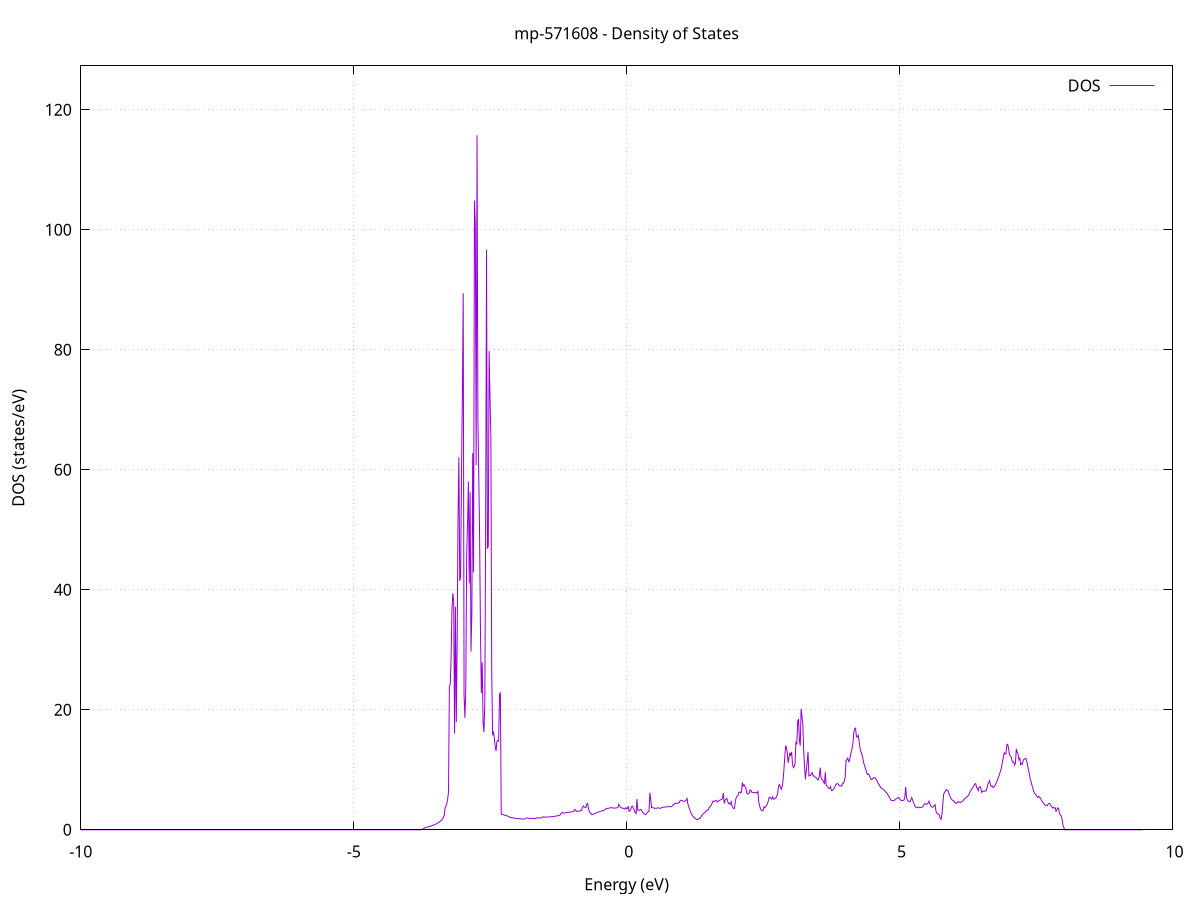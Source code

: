 set title 'mp-571608 - Density of States'
set xlabel 'Energy (eV)'
set ylabel 'DOS (states/eV)'
set grid
set xrange [-10:10]
set yrange [0:127.326]
set xzeroaxis lt -1
set terminal png size 800,600
set output 'mp-571608_dos_gnuplot.png'
plot '-' using 1:2 with lines title 'DOS'
-22.214900 0.000000
-22.199100 0.000000
-22.183300 0.000000
-22.167400 0.000000
-22.151600 0.000000
-22.135800 0.000000
-22.119900 0.000000
-22.104100 0.000000
-22.088300 0.000000
-22.072400 0.000000
-22.056600 0.000000
-22.040800 0.000000
-22.024900 0.000000
-22.009100 0.000000
-21.993300 0.000000
-21.977400 0.000000
-21.961600 0.000000
-21.945800 0.000000
-21.929900 0.000000
-21.914100 0.000000
-21.898300 0.000000
-21.882400 0.000000
-21.866600 0.000000
-21.850800 0.000000
-21.834900 0.000000
-21.819100 0.000000
-21.803300 0.000000
-21.787400 0.000000
-21.771600 0.000000
-21.755800 0.000000
-21.739900 0.000000
-21.724100 0.000000
-21.708300 0.000000
-21.692500 0.000000
-21.676600 0.000000
-21.660800 0.000000
-21.645000 0.000000
-21.629100 0.000000
-21.613300 0.000000
-21.597500 0.000000
-21.581600 0.000000
-21.565800 0.000000
-21.550000 0.000000
-21.534100 0.000000
-21.518300 0.000000
-21.502500 0.000000
-21.486600 0.000000
-21.470800 0.000000
-21.455000 0.000000
-21.439100 0.000000
-21.423300 0.000000
-21.407500 0.000000
-21.391600 0.000000
-21.375800 0.000000
-21.360000 0.000000
-21.344100 0.000000
-21.328300 0.000000
-21.312500 0.000000
-21.296600 0.000000
-21.280800 0.000000
-21.265000 0.000000
-21.249100 0.000000
-21.233300 0.000000
-21.217500 0.000000
-21.201600 0.000000
-21.185800 0.000000
-21.170000 0.000000
-21.154100 0.000000
-21.138300 0.000000
-21.122500 0.000000
-21.106600 0.000000
-21.090800 0.000000
-21.075000 0.000000
-21.059100 0.000000
-21.043300 0.000000
-21.027500 0.000000
-21.011600 0.000000
-20.995800 0.000000
-20.980000 0.000000
-20.964200 0.000000
-20.948300 0.000000
-20.932500 0.000000
-20.916700 0.000000
-20.900800 0.000000
-20.885000 0.000000
-20.869200 0.000000
-20.853300 0.000000
-20.837500 0.000000
-20.821700 0.000000
-20.805800 0.000000
-20.790000 0.000000
-20.774200 2.959400
-20.758300 18.249800
-20.742500 40.946600
-20.726700 87.069900
-20.710800 134.160500
-20.695000 138.542100
-20.679200 71.771100
-20.663300 126.833500
-20.647500 50.497900
-20.631700 0.000000
-20.615800 0.000000
-20.600000 0.000000
-20.584200 0.000000
-20.568300 0.000000
-20.552500 21.313900
-20.536700 157.199100
-20.520800 171.590800
-20.505000 211.847900
-20.489200 105.830600
-20.473300 139.918200
-20.457500 309.222400
-20.441700 139.239200
-20.425800 0.000000
-20.410000 0.000000
-20.394200 0.000000
-20.378300 0.000000
-20.362500 0.000000
-20.346700 0.000000
-20.330800 0.000000
-20.315000 0.000000
-20.299200 0.000000
-20.283400 0.000000
-20.267500 0.000000
-20.251700 0.000000
-20.235900 0.000000
-20.220000 0.000000
-20.204200 0.000000
-20.188400 0.000000
-20.172500 0.000000
-20.156700 0.000000
-20.140900 0.000000
-20.125000 0.000000
-20.109200 0.000000
-20.093400 0.000000
-20.077500 0.000000
-20.061700 0.000000
-20.045900 0.000000
-20.030000 0.000000
-20.014200 0.000000
-19.998400 0.000000
-19.982500 0.000000
-19.966700 0.000000
-19.950900 0.000000
-19.935000 0.000000
-19.919200 0.000000
-19.903400 0.000000
-19.887500 0.000000
-19.871700 0.000000
-19.855900 0.000000
-19.840000 0.000000
-19.824200 0.000000
-19.808400 0.000000
-19.792500 0.000000
-19.776700 0.000000
-19.760900 0.000000
-19.745000 0.000000
-19.729200 0.000000
-19.713400 0.000000
-19.697500 0.000000
-19.681700 0.000000
-19.665900 0.000000
-19.650000 0.000000
-19.634200 0.000000
-19.618400 0.000000
-19.602500 0.000000
-19.586700 0.000000
-19.570900 0.000000
-19.555100 0.000000
-19.539200 0.000000
-19.523400 0.000000
-19.507600 0.000000
-19.491700 0.000000
-19.475900 0.000000
-19.460100 0.000000
-19.444200 0.000000
-19.428400 0.000000
-19.412600 0.000000
-19.396700 0.000000
-19.380900 0.000000
-19.365100 0.000000
-19.349200 0.000000
-19.333400 0.000000
-19.317600 0.000000
-19.301700 0.000000
-19.285900 0.000000
-19.270100 0.000000
-19.254200 0.000000
-19.238400 0.000000
-19.222600 0.000000
-19.206700 0.000000
-19.190900 0.000000
-19.175100 0.000000
-19.159200 0.000000
-19.143400 0.000000
-19.127600 0.000000
-19.111700 0.000000
-19.095900 0.000000
-19.080100 0.000000
-19.064200 0.000000
-19.048400 0.000000
-19.032600 0.000000
-19.016700 0.000000
-19.000900 0.000000
-18.985100 0.000000
-18.969200 0.000000
-18.953400 0.000000
-18.937600 0.000000
-18.921700 0.000000
-18.905900 0.000000
-18.890100 0.000000
-18.874200 0.000000
-18.858400 0.000000
-18.842600 0.000000
-18.826800 0.000000
-18.810900 0.000000
-18.795100 0.000000
-18.779300 0.000000
-18.763400 0.000000
-18.747600 0.000000
-18.731800 0.000000
-18.715900 0.000000
-18.700100 0.000000
-18.684300 0.000000
-18.668400 0.000000
-18.652600 0.000000
-18.636800 0.000000
-18.620900 0.000000
-18.605100 0.000000
-18.589300 0.000000
-18.573400 0.000000
-18.557600 0.000000
-18.541800 0.000000
-18.525900 0.000000
-18.510100 0.000000
-18.494300 0.000000
-18.478400 0.000000
-18.462600 0.000000
-18.446800 0.000000
-18.430900 0.000000
-18.415100 0.000000
-18.399300 0.000000
-18.383400 0.000000
-18.367600 0.000000
-18.351800 0.000000
-18.335900 0.000000
-18.320100 0.000000
-18.304300 0.000000
-18.288400 0.000000
-18.272600 0.000000
-18.256800 0.000000
-18.240900 0.000000
-18.225100 0.000000
-18.209300 0.000000
-18.193400 0.000000
-18.177600 0.000000
-18.161800 0.000000
-18.145900 0.000000
-18.130100 0.000000
-18.114300 0.000000
-18.098500 0.000000
-18.082600 0.000000
-18.066800 0.000000
-18.051000 0.000000
-18.035100 0.000000
-18.019300 0.000000
-18.003500 0.000000
-17.987600 0.000000
-17.971800 0.000000
-17.956000 0.000000
-17.940100 0.000000
-17.924300 0.000000
-17.908500 0.000000
-17.892600 0.000000
-17.876800 0.000000
-17.861000 0.000000
-17.845100 0.000000
-17.829300 0.000000
-17.813500 0.000000
-17.797600 0.000000
-17.781800 0.000000
-17.766000 0.000000
-17.750100 0.000000
-17.734300 0.000000
-17.718500 0.000000
-17.702600 0.000000
-17.686800 0.000000
-17.671000 0.000000
-17.655100 0.000000
-17.639300 0.000000
-17.623500 0.000000
-17.607600 0.000000
-17.591800 0.000000
-17.576000 0.000000
-17.560100 0.000000
-17.544300 0.000000
-17.528500 0.000000
-17.512600 0.000000
-17.496800 0.000000
-17.481000 0.000000
-17.465100 0.000000
-17.449300 0.000000
-17.433500 0.000000
-17.417600 0.000000
-17.401800 0.000000
-17.386000 0.000000
-17.370200 0.000000
-17.354300 0.000000
-17.338500 0.000000
-17.322700 0.000000
-17.306800 0.000000
-17.291000 0.000000
-17.275200 0.000000
-17.259300 0.000000
-17.243500 0.000000
-17.227700 0.000000
-17.211800 0.000000
-17.196000 0.000000
-17.180200 0.000000
-17.164300 0.000000
-17.148500 0.000000
-17.132700 0.000000
-17.116800 0.000000
-17.101000 0.000000
-17.085200 0.000000
-17.069300 0.000000
-17.053500 0.000000
-17.037700 0.000000
-17.021800 0.000000
-17.006000 0.000000
-16.990200 0.000000
-16.974300 0.000000
-16.958500 0.000000
-16.942700 0.000000
-16.926800 0.000000
-16.911000 0.000000
-16.895200 0.000000
-16.879300 0.000000
-16.863500 0.000000
-16.847700 0.000000
-16.831800 0.000000
-16.816000 0.000000
-16.800200 0.000000
-16.784300 0.000000
-16.768500 0.000000
-16.752700 0.000000
-16.736800 0.000000
-16.721000 0.000000
-16.705200 0.000000
-16.689300 0.000000
-16.673500 0.000000
-16.657700 0.000000
-16.641900 0.000000
-16.626000 0.000000
-16.610200 0.000000
-16.594400 0.000000
-16.578500 0.000000
-16.562700 0.000000
-16.546900 0.000000
-16.531000 0.000000
-16.515200 0.000000
-16.499400 0.000000
-16.483500 0.000000
-16.467700 0.000000
-16.451900 0.000000
-16.436000 0.000000
-16.420200 0.000000
-16.404400 0.000000
-16.388500 0.000000
-16.372700 0.000000
-16.356900 0.000000
-16.341000 0.000000
-16.325200 0.000000
-16.309400 0.000000
-16.293500 0.000000
-16.277700 0.000000
-16.261900 0.000000
-16.246000 0.000000
-16.230200 0.000000
-16.214400 0.000000
-16.198500 0.000000
-16.182700 0.000000
-16.166900 0.000000
-16.151000 0.000000
-16.135200 0.000000
-16.119400 0.000000
-16.103500 0.000000
-16.087700 0.000000
-16.071900 0.000000
-16.056000 0.000000
-16.040200 0.000000
-16.024400 0.000000
-16.008500 0.000000
-15.992700 0.000000
-15.976900 0.000000
-15.961000 0.000000
-15.945200 0.000000
-15.929400 0.000000
-15.913600 0.000000
-15.897700 0.000000
-15.881900 0.000000
-15.866100 0.000000
-15.850200 0.000000
-15.834400 0.000000
-15.818600 0.000000
-15.802700 0.000000
-15.786900 0.000000
-15.771100 0.000000
-15.755200 0.000000
-15.739400 0.000000
-15.723600 0.000000
-15.707700 0.000000
-15.691900 0.000000
-15.676100 0.000000
-15.660200 0.000000
-15.644400 0.000000
-15.628600 0.000000
-15.612700 0.000000
-15.596900 0.000000
-15.581100 0.000000
-15.565200 0.000000
-15.549400 0.000000
-15.533600 0.000000
-15.517700 0.000000
-15.501900 0.000000
-15.486100 0.000000
-15.470200 0.000000
-15.454400 0.000000
-15.438600 0.000000
-15.422700 0.000000
-15.406900 0.000000
-15.391100 0.000000
-15.375200 0.000000
-15.359400 0.000000
-15.343600 0.000000
-15.327700 0.000000
-15.311900 0.000000
-15.296100 0.000000
-15.280200 0.000000
-15.264400 0.000000
-15.248600 0.000000
-15.232700 0.000000
-15.216900 0.000000
-15.201100 0.000000
-15.185300 0.000000
-15.169400 0.000000
-15.153600 0.000000
-15.137800 0.000000
-15.121900 0.000000
-15.106100 0.000000
-15.090300 0.000000
-15.074400 0.000000
-15.058600 0.000000
-15.042800 0.000000
-15.026900 0.000000
-15.011100 0.000000
-14.995300 0.000000
-14.979400 0.000000
-14.963600 0.000000
-14.947800 0.000000
-14.931900 0.000000
-14.916100 0.000000
-14.900300 0.000000
-14.884400 0.000000
-14.868600 0.000000
-14.852800 0.000000
-14.836900 0.000000
-14.821100 0.000000
-14.805300 0.000000
-14.789400 0.000000
-14.773600 0.000000
-14.757800 0.000000
-14.741900 0.000000
-14.726100 0.000000
-14.710300 0.000000
-14.694400 0.000000
-14.678600 0.000000
-14.662800 0.000000
-14.646900 0.000000
-14.631100 0.000000
-14.615300 0.000000
-14.599400 0.000000
-14.583600 0.000000
-14.567800 0.000000
-14.551900 0.000000
-14.536100 0.000000
-14.520300 0.000000
-14.504500 0.000000
-14.488600 0.000000
-14.472800 0.000000
-14.457000 0.000000
-14.441100 0.000000
-14.425300 0.000000
-14.409500 0.000000
-14.393600 0.000000
-14.377800 0.000000
-14.362000 0.000000
-14.346100 0.000000
-14.330300 0.000000
-14.314500 0.000000
-14.298600 0.000000
-14.282800 0.000000
-14.267000 0.000000
-14.251100 0.000000
-14.235300 0.000000
-14.219500 0.000000
-14.203600 0.000000
-14.187800 0.000000
-14.172000 0.000000
-14.156100 0.000000
-14.140300 0.000000
-14.124500 0.000000
-14.108600 0.000000
-14.092800 0.000000
-14.077000 0.000000
-14.061100 0.000000
-14.045300 0.000000
-14.029500 0.000000
-14.013600 0.000000
-13.997800 0.000000
-13.982000 0.000000
-13.966100 0.000000
-13.950300 0.000000
-13.934500 0.000000
-13.918600 0.000000
-13.902800 0.000000
-13.887000 0.000000
-13.871100 0.000000
-13.855300 0.000000
-13.839500 0.000000
-13.823600 0.000000
-13.807800 0.000000
-13.792000 0.000000
-13.776200 0.000000
-13.760300 0.000000
-13.744500 0.000000
-13.728700 0.000000
-13.712800 0.000000
-13.697000 0.000000
-13.681200 0.000000
-13.665300 0.000000
-13.649500 0.000000
-13.633700 0.000000
-13.617800 0.000000
-13.602000 0.000000
-13.586200 0.000000
-13.570300 0.000000
-13.554500 0.000000
-13.538700 0.000000
-13.522800 0.000000
-13.507000 0.000000
-13.491200 0.000000
-13.475300 0.000000
-13.459500 0.000000
-13.443700 0.000000
-13.427800 0.000000
-13.412000 0.000000
-13.396200 0.000000
-13.380300 0.000000
-13.364500 0.000000
-13.348700 0.000000
-13.332800 0.000000
-13.317000 0.000000
-13.301200 0.000000
-13.285300 0.000000
-13.269500 0.000000
-13.253700 0.000000
-13.237800 0.000000
-13.222000 0.000000
-13.206200 0.000000
-13.190300 0.000000
-13.174500 0.000000
-13.158700 0.000000
-13.142800 0.000000
-13.127000 0.000000
-13.111200 0.000000
-13.095300 0.000000
-13.079500 0.000000
-13.063700 0.000000
-13.047900 0.000000
-13.032000 0.000000
-13.016200 0.000000
-13.000400 0.000000
-12.984500 0.000000
-12.968700 0.000000
-12.952900 0.000000
-12.937000 0.000000
-12.921200 0.000000
-12.905400 0.000000
-12.889500 0.000000
-12.873700 0.000000
-12.857900 0.000000
-12.842000 0.000000
-12.826200 0.000000
-12.810400 0.000000
-12.794500 0.000000
-12.778700 0.000000
-12.762900 0.000000
-12.747000 0.000000
-12.731200 0.000000
-12.715400 0.000000
-12.699500 0.000000
-12.683700 0.000000
-12.667900 0.000000
-12.652000 0.000000
-12.636200 0.000000
-12.620400 0.000000
-12.604500 0.000000
-12.588700 0.000000
-12.572900 0.000000
-12.557000 0.000000
-12.541200 0.000000
-12.525400 0.000000
-12.509500 0.000000
-12.493700 0.000000
-12.477900 0.000000
-12.462000 0.000000
-12.446200 0.000000
-12.430400 0.000000
-12.414500 0.000000
-12.398700 0.000000
-12.382900 0.000000
-12.367000 0.000000
-12.351200 0.000000
-12.335400 0.000000
-12.319600 0.000000
-12.303700 0.000000
-12.287900 0.000000
-12.272100 0.000000
-12.256200 0.000000
-12.240400 0.000000
-12.224600 0.000000
-12.208700 0.000000
-12.192900 0.000000
-12.177100 0.000000
-12.161200 0.000000
-12.145400 0.000000
-12.129600 0.000000
-12.113700 0.000000
-12.097900 0.000000
-12.082100 0.000000
-12.066200 0.000000
-12.050400 0.000000
-12.034600 0.000000
-12.018700 0.000000
-12.002900 0.000000
-11.987100 0.000000
-11.971200 0.000000
-11.955400 0.000000
-11.939600 0.000000
-11.923700 0.000000
-11.907900 0.000000
-11.892100 0.000000
-11.876200 0.000000
-11.860400 0.000000
-11.844600 0.000000
-11.828700 0.000000
-11.812900 0.000000
-11.797100 0.000000
-11.781200 0.000000
-11.765400 0.000000
-11.749600 0.000000
-11.733700 0.000000
-11.717900 0.000000
-11.702100 0.000000
-11.686200 0.000000
-11.670400 0.000000
-11.654600 0.000000
-11.638700 0.000000
-11.622900 0.000000
-11.607100 0.000000
-11.591300 0.000000
-11.575400 0.000000
-11.559600 0.000000
-11.543800 0.000000
-11.527900 0.000000
-11.512100 0.000000
-11.496300 0.000000
-11.480400 0.000000
-11.464600 0.000000
-11.448800 0.000000
-11.432900 0.000000
-11.417100 0.000000
-11.401300 0.000000
-11.385400 0.000000
-11.369600 0.000000
-11.353800 0.000000
-11.337900 0.000000
-11.322100 0.000000
-11.306300 0.000000
-11.290400 0.000000
-11.274600 0.000000
-11.258800 0.000000
-11.242900 0.000000
-11.227100 0.000000
-11.211300 0.000000
-11.195400 0.000000
-11.179600 0.000000
-11.163800 0.000000
-11.147900 0.000000
-11.132100 0.000000
-11.116300 0.000000
-11.100400 0.000000
-11.084600 0.000000
-11.068800 0.000000
-11.052900 0.000000
-11.037100 0.000000
-11.021300 0.000000
-11.005400 0.000000
-10.989600 0.000000
-10.973800 0.000000
-10.957900 0.000000
-10.942100 0.000000
-10.926300 0.000000
-10.910400 0.000000
-10.894600 0.000000
-10.878800 0.000000
-10.863000 0.000000
-10.847100 0.000000
-10.831300 0.000000
-10.815500 0.000000
-10.799600 0.000000
-10.783800 0.000000
-10.768000 0.000000
-10.752100 0.000000
-10.736300 0.000000
-10.720500 0.000000
-10.704600 0.000000
-10.688800 0.000000
-10.673000 0.000000
-10.657100 0.000000
-10.641300 0.000000
-10.625500 0.000000
-10.609600 0.000000
-10.593800 0.000000
-10.578000 0.000000
-10.562100 0.000000
-10.546300 0.000000
-10.530500 0.000000
-10.514600 0.000000
-10.498800 0.000000
-10.483000 0.000000
-10.467100 0.000000
-10.451300 0.000000
-10.435500 0.000000
-10.419600 0.000000
-10.403800 0.000000
-10.388000 0.000000
-10.372100 0.000000
-10.356300 0.000000
-10.340500 0.000000
-10.324600 0.000000
-10.308800 0.000000
-10.293000 0.000000
-10.277100 0.000000
-10.261300 0.000000
-10.245500 0.000000
-10.229600 0.000000
-10.213800 0.000000
-10.198000 0.000000
-10.182100 0.000000
-10.166300 0.000000
-10.150500 0.000000
-10.134700 0.000000
-10.118800 0.000000
-10.103000 0.000000
-10.087200 0.000000
-10.071300 0.000000
-10.055500 0.000000
-10.039700 0.000000
-10.023800 0.000000
-10.008000 0.000000
-9.992200 0.000000
-9.976300 0.000000
-9.960500 0.000000
-9.944700 0.000000
-9.928800 0.000000
-9.913000 0.000000
-9.897200 0.000000
-9.881300 0.000000
-9.865500 0.000000
-9.849700 0.000000
-9.833800 0.000000
-9.818000 0.000000
-9.802200 0.000000
-9.786300 0.000000
-9.770500 0.000000
-9.754700 0.000000
-9.738800 0.000000
-9.723000 0.000000
-9.707200 0.000000
-9.691300 0.000000
-9.675500 0.000000
-9.659700 0.000000
-9.643800 0.000000
-9.628000 0.000000
-9.612200 0.000000
-9.596300 0.000000
-9.580500 0.000000
-9.564700 0.000000
-9.548800 0.000000
-9.533000 0.000000
-9.517200 0.000000
-9.501300 0.000000
-9.485500 0.000000
-9.469700 0.000000
-9.453800 0.000000
-9.438000 0.000000
-9.422200 0.000000
-9.406400 0.000000
-9.390500 0.000000
-9.374700 0.000000
-9.358900 0.000000
-9.343000 0.000000
-9.327200 0.000000
-9.311400 0.000000
-9.295500 0.000000
-9.279700 0.000000
-9.263900 0.000000
-9.248000 0.000000
-9.232200 0.000000
-9.216400 0.000000
-9.200500 0.000000
-9.184700 0.000000
-9.168900 0.000000
-9.153000 0.000000
-9.137200 0.000000
-9.121400 0.000000
-9.105500 0.000000
-9.089700 0.000000
-9.073900 0.000000
-9.058000 0.000000
-9.042200 0.000000
-9.026400 0.000000
-9.010500 0.000000
-8.994700 0.000000
-8.978900 0.000000
-8.963000 0.000000
-8.947200 0.000000
-8.931400 0.000000
-8.915500 0.000000
-8.899700 0.000000
-8.883900 0.000000
-8.868000 0.000000
-8.852200 0.000000
-8.836400 0.000000
-8.820500 0.000000
-8.804700 0.000000
-8.788900 0.000000
-8.773000 0.000000
-8.757200 0.000000
-8.741400 0.000000
-8.725600 0.000000
-8.709700 0.000000
-8.693900 0.000000
-8.678100 0.000000
-8.662200 0.000000
-8.646400 0.000000
-8.630600 0.000000
-8.614700 0.000000
-8.598900 0.000000
-8.583100 0.000000
-8.567200 0.000000
-8.551400 0.000000
-8.535600 0.000000
-8.519700 0.000000
-8.503900 0.000000
-8.488100 0.000000
-8.472200 0.000000
-8.456400 0.000000
-8.440600 0.000000
-8.424700 0.000000
-8.408900 0.000000
-8.393100 0.000000
-8.377200 0.000000
-8.361400 0.000000
-8.345600 0.000000
-8.329700 0.000000
-8.313900 0.000000
-8.298100 0.000000
-8.282200 0.000000
-8.266400 0.000000
-8.250600 0.000000
-8.234700 0.000000
-8.218900 0.000000
-8.203100 0.000000
-8.187200 0.000000
-8.171400 0.000000
-8.155600 0.000000
-8.139700 0.000000
-8.123900 0.000000
-8.108100 0.000000
-8.092200 0.000000
-8.076400 0.000000
-8.060600 0.000000
-8.044700 0.000000
-8.028900 0.000000
-8.013100 0.000000
-7.997300 0.000000
-7.981400 0.000000
-7.965600 0.000000
-7.949800 0.000000
-7.933900 0.000000
-7.918100 0.000000
-7.902300 0.000000
-7.886400 0.000000
-7.870600 0.000000
-7.854800 0.000000
-7.838900 0.000000
-7.823100 0.000000
-7.807300 0.000000
-7.791400 0.000000
-7.775600 0.000000
-7.759800 0.000000
-7.743900 0.000000
-7.728100 0.000000
-7.712300 0.000000
-7.696400 0.000000
-7.680600 0.000000
-7.664800 0.000000
-7.648900 0.000000
-7.633100 0.000000
-7.617300 0.000000
-7.601400 0.000000
-7.585600 0.000000
-7.569800 0.000000
-7.553900 0.000000
-7.538100 0.000000
-7.522300 0.000000
-7.506400 0.000000
-7.490600 0.000000
-7.474800 0.000000
-7.458900 0.000000
-7.443100 0.000000
-7.427300 0.000000
-7.411400 0.000000
-7.395600 0.000000
-7.379800 0.000000
-7.363900 0.000000
-7.348100 0.000000
-7.332300 0.000000
-7.316400 0.000000
-7.300600 0.000000
-7.284800 0.000000
-7.269000 0.000000
-7.253100 0.000000
-7.237300 0.000000
-7.221500 0.000000
-7.205600 0.000000
-7.189800 0.000000
-7.174000 0.000000
-7.158100 0.000000
-7.142300 0.000000
-7.126500 0.000000
-7.110600 0.000000
-7.094800 0.000000
-7.079000 0.000000
-7.063100 0.000000
-7.047300 0.000000
-7.031500 0.000000
-7.015600 0.000000
-6.999800 0.000000
-6.984000 0.000000
-6.968100 0.000000
-6.952300 0.000000
-6.936500 0.000000
-6.920600 0.000000
-6.904800 0.000000
-6.889000 0.000000
-6.873100 0.000000
-6.857300 0.000000
-6.841500 0.000000
-6.825600 0.000000
-6.809800 0.000000
-6.794000 0.000000
-6.778100 0.000000
-6.762300 0.000000
-6.746500 0.000000
-6.730600 0.000000
-6.714800 0.000000
-6.699000 0.000000
-6.683100 0.000000
-6.667300 0.000000
-6.651500 0.000000
-6.635600 0.000000
-6.619800 0.000000
-6.604000 0.000000
-6.588100 0.000000
-6.572300 0.000000
-6.556500 0.000000
-6.540700 0.000000
-6.524800 0.000000
-6.509000 0.000000
-6.493200 0.000000
-6.477300 0.000000
-6.461500 0.000000
-6.445700 0.000000
-6.429800 0.000000
-6.414000 0.000000
-6.398200 0.000000
-6.382300 0.000000
-6.366500 0.000000
-6.350700 0.000000
-6.334800 0.000000
-6.319000 0.000000
-6.303200 0.000000
-6.287300 0.000000
-6.271500 0.000000
-6.255700 0.000000
-6.239800 0.000000
-6.224000 0.000000
-6.208200 0.000000
-6.192300 0.000000
-6.176500 0.000000
-6.160700 0.000000
-6.144800 0.000000
-6.129000 0.000000
-6.113200 0.000000
-6.097300 0.000000
-6.081500 0.000000
-6.065700 0.000000
-6.049800 0.000000
-6.034000 0.000000
-6.018200 0.000000
-6.002300 0.000000
-5.986500 0.000000
-5.970700 0.000000
-5.954800 0.000000
-5.939000 0.000000
-5.923200 0.000000
-5.907300 0.000000
-5.891500 0.000000
-5.875700 0.000000
-5.859800 0.000000
-5.844000 0.000000
-5.828200 0.000000
-5.812400 0.000000
-5.796500 0.000000
-5.780700 0.000000
-5.764900 0.000000
-5.749000 0.000000
-5.733200 0.000000
-5.717400 0.000000
-5.701500 0.000000
-5.685700 0.000000
-5.669900 0.000000
-5.654000 0.000000
-5.638200 0.000000
-5.622400 0.000000
-5.606500 0.000000
-5.590700 0.000000
-5.574900 0.000000
-5.559000 0.000000
-5.543200 0.000000
-5.527400 0.000000
-5.511500 0.000000
-5.495700 0.000000
-5.479900 0.000000
-5.464000 0.000000
-5.448200 0.000000
-5.432400 0.000000
-5.416500 0.000000
-5.400700 0.000000
-5.384900 0.000000
-5.369000 0.000000
-5.353200 0.000000
-5.337400 0.000000
-5.321500 0.000000
-5.305700 0.000000
-5.289900 0.000000
-5.274000 0.000000
-5.258200 0.000000
-5.242400 0.000000
-5.226500 0.000000
-5.210700 0.000000
-5.194900 0.000000
-5.179000 0.000000
-5.163200 0.000000
-5.147400 0.000000
-5.131500 0.000000
-5.115700 0.000000
-5.099900 0.000000
-5.084100 0.000000
-5.068200 0.000000
-5.052400 0.000000
-5.036600 0.000000
-5.020700 0.000000
-5.004900 0.000000
-4.989100 0.000000
-4.973200 0.000000
-4.957400 0.000000
-4.941600 0.000000
-4.925700 0.000000
-4.909900 0.000000
-4.894100 0.000000
-4.878200 0.000000
-4.862400 0.000000
-4.846600 0.000000
-4.830700 0.000000
-4.814900 0.000000
-4.799100 0.000000
-4.783200 0.000000
-4.767400 0.000000
-4.751600 0.000000
-4.735700 0.000000
-4.719900 0.000000
-4.704100 0.000000
-4.688200 0.000000
-4.672400 0.000000
-4.656600 0.000000
-4.640700 0.000000
-4.624900 0.000000
-4.609100 0.000000
-4.593200 0.000000
-4.577400 0.000000
-4.561600 0.000000
-4.545700 0.000000
-4.529900 0.000000
-4.514100 0.000000
-4.498200 0.000000
-4.482400 0.000000
-4.466600 0.000000
-4.450700 0.000000
-4.434900 0.000000
-4.419100 0.000000
-4.403200 0.000000
-4.387400 0.000000
-4.371600 0.000000
-4.355800 0.000000
-4.339900 0.000000
-4.324100 0.000000
-4.308300 0.000000
-4.292400 0.000000
-4.276600 0.000000
-4.260800 0.000000
-4.244900 0.000000
-4.229100 0.000000
-4.213300 0.000000
-4.197400 0.000000
-4.181600 0.000000
-4.165800 0.000000
-4.149900 0.000000
-4.134100 0.000000
-4.118300 0.000000
-4.102400 0.000000
-4.086600 0.000000
-4.070800 0.000000
-4.054900 0.000000
-4.039100 0.000000
-4.023300 0.000000
-4.007400 0.000000
-3.991600 0.000000
-3.975800 0.000000
-3.959900 0.000000
-3.944100 0.000000
-3.928300 0.000000
-3.912400 0.000000
-3.896600 0.000000
-3.880800 0.000000
-3.864900 0.000000
-3.849100 0.000000
-3.833300 0.000000
-3.817400 0.000000
-3.801600 0.000000
-3.785800 0.000000
-3.769900 0.001000
-3.754100 0.026800
-3.738300 0.087200
-3.722400 0.181500
-3.706600 0.290500
-3.690800 0.371600
-3.674900 0.418500
-3.659100 0.436300
-3.643300 0.456000
-3.627500 0.490800
-3.611600 0.540400
-3.595800 0.596900
-3.580000 0.654400
-3.564100 0.709900
-3.548300 0.763500
-3.532500 0.814000
-3.516600 0.868000
-3.500800 0.927200
-3.485000 1.006600
-3.469100 1.094300
-3.453300 1.183500
-3.437500 1.276600
-3.421600 1.375600
-3.405800 1.481000
-3.390000 1.613600
-3.374100 1.796600
-3.358300 2.052900
-3.342500 2.357800
-3.326600 3.615200
-3.310800 3.943000
-3.295000 4.337500
-3.279100 5.109100
-3.263300 6.299100
-3.247500 23.997600
-3.231600 24.145500
-3.215800 28.778300
-3.200000 36.621500
-3.184100 39.413200
-3.168300 38.117300
-3.152500 16.035600
-3.136600 37.180200
-3.120800 17.939000
-3.105000 31.144500
-3.089100 51.862600
-3.073300 62.058900
-3.057500 41.470900
-3.041600 42.104700
-3.025800 59.136400
-3.010000 71.867700
-2.994100 89.432200
-2.978300 22.342700
-2.962500 18.658300
-2.946700 23.705200
-2.930800 45.858300
-2.915000 50.926200
-2.899200 58.043900
-2.883300 41.060300
-2.867500 56.335500
-2.851700 29.696400
-2.835800 36.242300
-2.820000 62.764500
-2.804200 42.920300
-2.788300 104.876200
-2.772500 100.948600
-2.756700 60.798800
-2.740800 115.751000
-2.725000 68.485800
-2.709200 59.044200
-2.693300 48.716700
-2.677500 32.705100
-2.661700 22.804900
-2.645800 27.907100
-2.630000 17.866500
-2.614200 16.285000
-2.598300 21.163900
-2.582500 51.656000
-2.566700 96.700900
-2.550800 46.964400
-2.535000 47.199400
-2.519200 79.782200
-2.503300 72.005800
-2.487500 65.584000
-2.471700 26.291700
-2.455800 15.751300
-2.440000 16.375600
-2.424200 15.250400
-2.408300 13.878700
-2.392500 13.139500
-2.376700 14.723000
-2.360800 14.881600
-2.345000 14.765300
-2.329200 22.482900
-2.313300 22.921100
-2.297500 2.601000
-2.281700 2.571800
-2.265800 2.536700
-2.250000 2.490300
-2.234200 2.439000
-2.218400 2.388700
-2.202500 2.332200
-2.186700 2.323000
-2.170900 2.238100
-2.155000 2.155500
-2.139200 2.068200
-2.123400 2.044800
-2.107500 2.021100
-2.091700 1.997100
-2.075900 1.973000
-2.060000 1.951000
-2.044200 1.928400
-2.028400 1.908000
-2.012500 1.878100
-1.996700 1.864100
-1.980900 1.843400
-1.965000 1.834900
-1.949200 1.826400
-1.933400 1.817800
-1.917500 1.809000
-1.901700 1.792400
-1.885900 1.780200
-1.870000 1.780900
-1.854200 1.894200
-1.838400 1.930300
-1.822500 1.964400
-1.806700 1.967400
-1.790900 1.896700
-1.775000 1.892100
-1.759200 1.892000
-1.743400 1.891000
-1.727500 1.889400
-1.711700 1.886100
-1.695900 1.878400
-1.680000 1.875100
-1.664200 1.870800
-1.648400 1.968100
-1.632500 1.979400
-1.616700 1.992100
-1.600900 1.939300
-1.585000 1.959400
-1.569200 1.997900
-1.553400 2.061000
-1.537500 2.140600
-1.521700 2.144700
-1.505900 2.130600
-1.490100 2.101900
-1.474200 2.110600
-1.458400 2.111900
-1.442600 2.125500
-1.426700 2.135000
-1.410900 2.149100
-1.395100 2.163200
-1.379200 2.176300
-1.363400 2.188300
-1.347600 2.201500
-1.331700 2.223800
-1.315900 2.247700
-1.300100 2.272500
-1.284200 2.298400
-1.268400 2.326100
-1.252600 2.355900
-1.236700 2.378900
-1.220900 2.444300
-1.205100 2.663900
-1.189200 2.854400
-1.173400 2.837800
-1.157600 2.782800
-1.141700 2.800800
-1.125900 2.830500
-1.110100 2.867200
-1.094200 2.889900
-1.078400 2.886400
-1.062600 2.899900
-1.046700 2.926600
-1.030900 2.948200
-1.015100 2.972600
-0.999200 2.998600
-0.983400 3.023900
-0.967600 3.055700
-0.951700 3.370700
-0.935900 3.293200
-0.920100 3.058200
-0.904200 3.078500
-0.888400 3.098900
-0.872600 3.121200
-0.856700 3.142100
-0.840900 3.182900
-0.825100 3.210700
-0.809200 3.776700
-0.793400 3.960700
-0.777600 3.803300
-0.761800 3.734500
-0.745900 3.713500
-0.730100 4.295900
-0.714300 4.397200
-0.698400 3.411700
-0.682600 3.063300
-0.666800 2.741700
-0.650900 2.676500
-0.635100 2.495000
-0.619300 2.570900
-0.603400 2.630000
-0.587600 2.689500
-0.571800 2.749000
-0.555900 2.808600
-0.540100 2.867700
-0.524300 2.933200
-0.508400 2.985900
-0.492600 3.034500
-0.476800 3.083100
-0.460900 3.126700
-0.445100 3.159300
-0.429300 3.195200
-0.413400 3.249500
-0.397600 3.361300
-0.381800 3.479100
-0.365900 3.555800
-0.350100 3.574800
-0.334300 3.588500
-0.318400 3.601100
-0.302600 3.662300
-0.286800 3.690200
-0.270900 3.688900
-0.255100 3.626000
-0.239300 3.614800
-0.223400 3.607200
-0.207600 3.635700
-0.191800 3.640400
-0.175900 3.669600
-0.160100 3.719500
-0.144300 4.244400
-0.128400 3.988300
-0.112600 3.725500
-0.096800 3.645600
-0.080900 3.623100
-0.065100 3.589700
-0.049300 3.510400
-0.033500 3.437700
-0.017600 3.656200
-0.001800 3.505100
0.014000 3.520000
0.029900 3.907800
0.045700 3.090500
0.061500 3.159500
0.077400 3.456500
0.093200 3.874100
0.109000 3.923700
0.124900 3.565800
0.140700 3.251800
0.156500 2.865400
0.172400 2.706800
0.188200 5.119100
0.204000 3.241900
0.219900 3.248500
0.235700 3.254800
0.251500 3.396400
0.267400 3.343000
0.283200 3.113000
0.299000 2.812700
0.314900 2.717900
0.330700 2.581300
0.346500 2.535800
0.362400 2.684200
0.378200 2.889600
0.394000 2.992300
0.409900 3.079400
0.425700 6.175100
0.441500 5.006800
0.457400 3.674300
0.473200 3.688500
0.489000 3.647400
0.504900 3.605200
0.520700 3.576800
0.536500 3.584200
0.552400 3.609800
0.568200 3.638500
0.584000 3.655800
0.599900 3.598900
0.615700 3.571400
0.631500 3.637600
0.647400 3.710500
0.663200 3.759800
0.679000 3.763000
0.694800 3.772500
0.710700 3.797200
0.726500 3.815400
0.742300 3.828800
0.758200 3.841300
0.774000 3.849400
0.789800 3.856500
0.805700 3.836700
0.821500 3.852800
0.837300 3.972500
0.853200 4.174600
0.869000 4.223300
0.884800 4.411000
0.900700 4.437300
0.916500 4.362200
0.932300 4.412700
0.948200 4.476100
0.964000 4.546200
0.979800 4.857800
0.995700 4.935000
1.011500 4.837200
1.027300 4.809600
1.043200 4.722100
1.059000 4.740900
1.074800 4.849100
1.090700 4.963200
1.106500 5.210400
1.122300 4.269800
1.138200 3.828300
1.154000 3.414400
1.169800 3.036600
1.185700 2.625400
1.201500 2.425600
1.217300 2.239700
1.233200 2.068700
1.249000 1.927800
1.264800 1.820600
1.280700 1.721300
1.296500 1.701200
1.312300 1.769900
1.328200 1.862900
1.344000 1.906500
1.359800 2.154500
1.375700 2.355000
1.391500 2.542900
1.407300 2.709800
1.423100 2.828800
1.439000 2.927700
1.454800 3.078400
1.470600 3.241500
1.486500 3.277300
1.502300 3.493100
1.518100 3.813000
1.534000 3.861600
1.549800 4.113600
1.565600 4.406000
1.581500 4.782800
1.597300 4.721900
1.613100 4.758800
1.629000 4.867800
1.644800 4.901500
1.660600 4.636000
1.676500 4.731900
1.692300 4.838500
1.708100 4.942600
1.724000 5.009200
1.739800 5.043300
1.755600 5.250400
1.771500 6.142200
1.787300 4.378600
1.803100 4.943000
1.819000 5.095100
1.834800 5.256600
1.850600 4.760900
1.866500 4.370200
1.882300 4.422300
1.898100 4.247500
1.914000 4.678200
1.929800 4.007700
1.945600 3.741000
1.961500 3.504900
1.977300 3.579500
1.993100 4.912000
2.009000 5.381100
2.024800 5.578500
2.040600 5.741500
2.056500 6.222100
2.072300 6.305500
2.088100 6.131100
2.103900 6.327700
2.119800 7.892900
2.135600 7.302700
2.151400 7.493700
2.167300 7.168700
2.183100 7.033100
2.198900 6.173500
2.214800 5.958900
2.230600 5.984800
2.246400 6.153200
2.262300 6.642600
2.278100 6.593800
2.293900 6.220300
2.309800 6.237100
2.325600 6.231600
2.341400 6.189100
2.357300 6.160300
2.373100 6.259300
2.388900 6.108300
2.404800 6.375800
2.420600 4.604000
2.436400 4.005400
2.452300 3.457400
2.468100 3.246900
2.483900 3.160700
2.499800 3.196200
2.515600 3.820100
2.531400 3.686100
2.547300 3.878800
2.563100 4.080700
2.578900 4.294300
2.594800 4.822400
2.610600 5.404400
2.626400 5.396600
2.642300 5.232800
2.658100 5.115600
2.673900 5.479700
2.689800 5.129500
2.705600 5.101400
2.721400 5.222700
2.737300 5.405000
2.753100 5.656600
2.768900 6.189800
2.784800 7.405500
2.800600 7.523000
2.816400 7.171700
2.832200 6.741700
2.848100 7.173500
2.863900 8.089900
2.879700 9.814500
2.895600 11.939100
2.911400 13.924700
2.927200 13.804200
2.943100 12.732200
2.958900 11.156900
2.974700 12.112000
2.990600 12.839700
3.006400 12.343400
3.022200 12.985400
3.038100 11.005200
3.053900 10.352000
3.069700 10.516900
3.085600 11.027000
3.101400 14.686100
3.117200 14.228500
3.133100 18.101400
3.148900 18.450500
3.164700 14.838100
3.180600 14.018500
3.196400 20.156600
3.212200 18.857800
3.228100 17.555900
3.243900 13.146500
3.259700 10.478300
3.275600 8.395100
3.291400 9.947900
3.307200 11.288400
3.323100 12.977400
3.338900 8.994900
3.354700 9.069800
3.370600 9.045500
3.386400 9.447300
3.402200 9.503800
3.418100 8.968600
3.433900 8.984900
3.449700 8.777900
3.465600 8.717500
3.481400 8.657100
3.497200 8.311300
3.513100 8.345000
3.528900 8.886700
3.544700 10.367400
3.560500 8.759800
3.576400 8.401200
3.592200 8.268200
3.608000 7.972300
3.623900 7.608500
3.639700 9.585600
3.655500 7.419400
3.671400 7.291000
3.687200 7.097100
3.703000 6.897900
3.718900 6.895800
3.734700 7.211600
3.750500 6.521500
3.766400 6.553400
3.782200 6.673200
3.798000 6.918700
3.813900 7.144000
3.829700 7.540500
3.845500 7.646500
3.861400 7.699800
3.877200 7.595300
3.893000 7.349000
3.908900 7.330000
3.924700 7.309500
3.940500 7.271600
3.956400 7.736000
3.972200 7.743500
3.988000 8.157700
4.003900 8.764000
4.019700 11.551000
4.035500 11.680800
4.051400 11.925200
4.067200 11.360300
4.083000 11.540800
4.098900 12.358900
4.114700 12.984900
4.130500 13.581400
4.146400 14.550000
4.162200 16.272500
4.178000 16.821300
4.193900 16.941500
4.209700 15.509500
4.225500 15.448700
4.241400 15.768500
4.257200 14.913600
4.273000 13.777300
4.288800 13.082000
4.304700 12.717200
4.320500 12.219600
4.336300 11.443700
4.352200 10.874700
4.368000 10.428900
4.383800 9.984200
4.399700 9.414100
4.415500 9.231000
4.431300 9.330200
4.447200 8.989800
4.463000 8.716200
4.478800 8.356000
4.494700 8.387600
4.510500 8.542300
4.526300 8.675900
4.542200 8.649000
4.558000 8.605500
4.573800 8.305000
4.589700 8.127000
4.605500 7.757200
4.621300 7.576900
4.637200 7.324100
4.653000 7.082700
4.668800 6.922800
4.684700 6.832700
4.700500 6.741300
4.716300 6.600400
4.732200 6.436000
4.748000 6.281700
4.763800 6.158100
4.779700 5.960200
4.795500 5.647100
4.811300 5.446900
4.827200 5.175900
4.843000 4.918500
4.858800 4.891600
4.874700 4.857000
4.890500 4.847900
4.906300 4.898000
4.922200 5.113800
4.938000 5.155000
4.953800 5.208400
4.969700 5.311600
4.985500 5.414800
5.001300 5.106200
5.017100 4.960100
5.033000 4.875200
5.048800 4.878600
5.064600 4.909600
5.080500 4.967100
5.096300 5.362600
5.112100 7.146200
5.128000 5.293500
5.143800 4.977400
5.159600 4.813500
5.175500 4.667000
5.191300 4.668700
5.207100 5.012000
5.223000 5.364700
5.238800 4.957800
5.254600 4.587200
5.270500 4.194100
5.286300 3.847200
5.302100 3.717400
5.318000 3.655600
5.333800 3.766900
5.349600 3.787800
5.365500 3.689400
5.381300 3.700400
5.397100 3.726100
5.413000 3.779800
5.428800 3.884800
5.444600 4.117800
5.460500 4.355700
5.476300 4.292000
5.492100 4.257000
5.508000 4.316500
5.523800 4.478000
5.539600 4.767700
5.555500 4.280200
5.571300 3.984900
5.587100 3.815100
5.603000 3.772600
5.618800 3.819500
5.634600 4.014100
5.650500 4.190200
5.666300 3.109400
5.682100 2.776400
5.698000 2.672000
5.713800 2.564500
5.729600 2.416700
5.745400 1.923600
5.761300 1.741800
5.777100 2.672100
5.792900 4.403900
5.808800 5.997900
5.824600 6.192400
5.840400 6.484000
5.856300 6.683400
5.872100 6.559800
5.887900 6.509300
5.903800 6.030500
5.919600 5.661100
5.935400 5.370000
5.951300 5.075200
5.967100 4.946500
5.982900 4.859800
5.998800 4.765300
6.014600 4.506400
6.030400 4.418600
6.046300 4.415800
6.062100 4.668100
6.077900 4.596400
6.093800 4.640600
6.109600 4.523300
6.125400 4.604200
6.141300 4.689100
6.157100 4.785800
6.172900 4.968400
6.188800 5.126100
6.204600 5.243800
6.220400 5.397500
6.236300 5.528600
6.252100 5.627200
6.267900 5.785400
6.283800 6.214800
6.299600 6.441400
6.315400 6.705900
6.331300 6.915400
6.347100 7.113000
6.362900 7.395300
6.378800 7.624600
6.394600 7.694800
6.410400 7.054600
6.426300 6.877400
6.442100 6.523300
6.457900 7.132200
6.473700 7.204200
6.489600 6.913700
6.505400 6.224300
6.521200 6.428800
6.537100 6.430000
6.552900 6.409700
6.568700 6.484000
6.584600 6.471000
6.600400 6.846700
6.616200 7.541100
6.632100 7.879900
6.647900 8.184000
6.663700 7.507100
6.679600 7.212000
6.695400 7.303400
6.711200 7.047000
6.727100 7.194200
6.742900 7.274400
6.758700 7.544600
6.774600 7.882600
6.790400 8.232900
6.806200 8.657500
6.822100 8.990500
6.837900 9.471400
6.853700 9.870000
6.869600 10.477700
6.885400 11.326300
6.901200 12.106500
6.917100 12.854900
6.932900 12.619700
6.948700 12.675500
6.964600 14.152600
6.980400 14.247500
6.996200 13.596200
7.012100 12.612800
7.027900 12.273800
7.043700 12.147300
7.059600 11.535300
7.075400 11.261800
7.091200 11.323600
7.107100 10.799500
7.122900 11.132300
7.138700 13.479400
7.154600 12.961300
7.170400 12.606700
7.186200 11.705700
7.202000 12.034700
7.217900 10.849600
7.233700 11.057400
7.249500 10.914700
7.265400 11.571600
7.281200 11.770400
7.297000 11.810700
7.312900 11.893400
7.328700 11.423300
7.344500 10.776500
7.360400 10.037500
7.376200 9.377500
7.392000 8.519600
7.407900 8.018400
7.423700 7.479200
7.439500 7.001100
7.455400 6.472600
7.471200 6.152300
7.487000 5.947800
7.502900 5.748100
7.518700 5.559800
7.534500 5.406700
7.550400 5.574200
7.566200 5.356800
7.582000 5.274700
7.597900 4.928700
7.613700 4.740300
7.629500 4.536500
7.645400 4.323600
7.661200 4.173700
7.677000 4.059500
7.692900 4.085600
7.708700 4.037600
7.724500 4.343300
7.740400 4.415400
7.756200 4.273100
7.772000 4.064600
7.787900 3.801000
7.803700 3.626400
7.819500 3.732400
7.835400 3.601300
7.851200 3.665200
7.867000 3.082800
7.882800 3.326400
7.898700 3.666700
7.914500 3.518000
7.930300 2.724300
7.946200 2.435700
7.962000 2.317400
7.977800 1.711100
7.993700 0.727600
8.009500 0.347700
8.025300 0.000000
8.041200 0.000000
8.057000 0.000000
8.072800 0.000000
8.088700 0.000000
8.104500 0.000000
8.120300 0.000000
8.136200 0.000000
8.152000 0.000000
8.167800 0.000000
8.183700 0.000000
8.199500 0.000000
8.215300 0.000000
8.231200 0.000000
8.247000 0.000000
8.262800 0.000000
8.278700 0.000000
8.294500 0.000000
8.310300 0.000000
8.326200 0.000000
8.342000 0.000000
8.357800 0.000000
8.373700 0.000000
8.389500 0.000000
8.405300 0.000000
8.421200 0.000000
8.437000 0.000000
8.452800 0.000000
8.468700 0.000000
8.484500 0.000000
8.500300 0.000000
8.516200 0.000000
8.532000 0.000000
8.547800 0.000000
8.563700 0.000000
8.579500 0.000000
8.595300 0.000000
8.611100 0.000000
8.627000 0.000000
8.642800 0.000000
8.658600 0.000000
8.674500 0.000000
8.690300 0.000000
8.706100 0.000000
8.722000 0.000000
8.737800 0.000000
8.753600 0.000000
8.769500 0.000000
8.785300 0.000000
8.801100 0.000000
8.817000 0.000000
8.832800 0.000000
8.848600 0.000000
8.864500 0.000000
8.880300 0.000000
8.896100 0.000000
8.912000 0.000000
8.927800 0.000000
8.943600 0.000000
8.959500 0.000000
8.975300 0.000000
8.991100 0.000000
9.007000 0.000000
9.022800 0.000000
9.038600 0.000000
9.054500 0.000000
9.070300 0.000000
9.086100 0.000000
9.102000 0.000000
9.117800 0.000000
9.133600 0.000000
9.149500 0.000000
9.165300 0.000000
9.181100 0.000000
9.197000 0.000000
9.212800 0.000000
9.228600 0.000000
9.244500 0.000000
9.260300 0.000000
9.276100 0.000000
9.292000 0.000000
9.307800 0.000000
9.323600 0.000000
9.339400 0.000000
9.355300 0.000000
9.371100 0.000000
9.386900 0.000000
9.402800 0.000000
9.418600 0.000000
9.434400 0.000000
9.450300 0.000000
e
